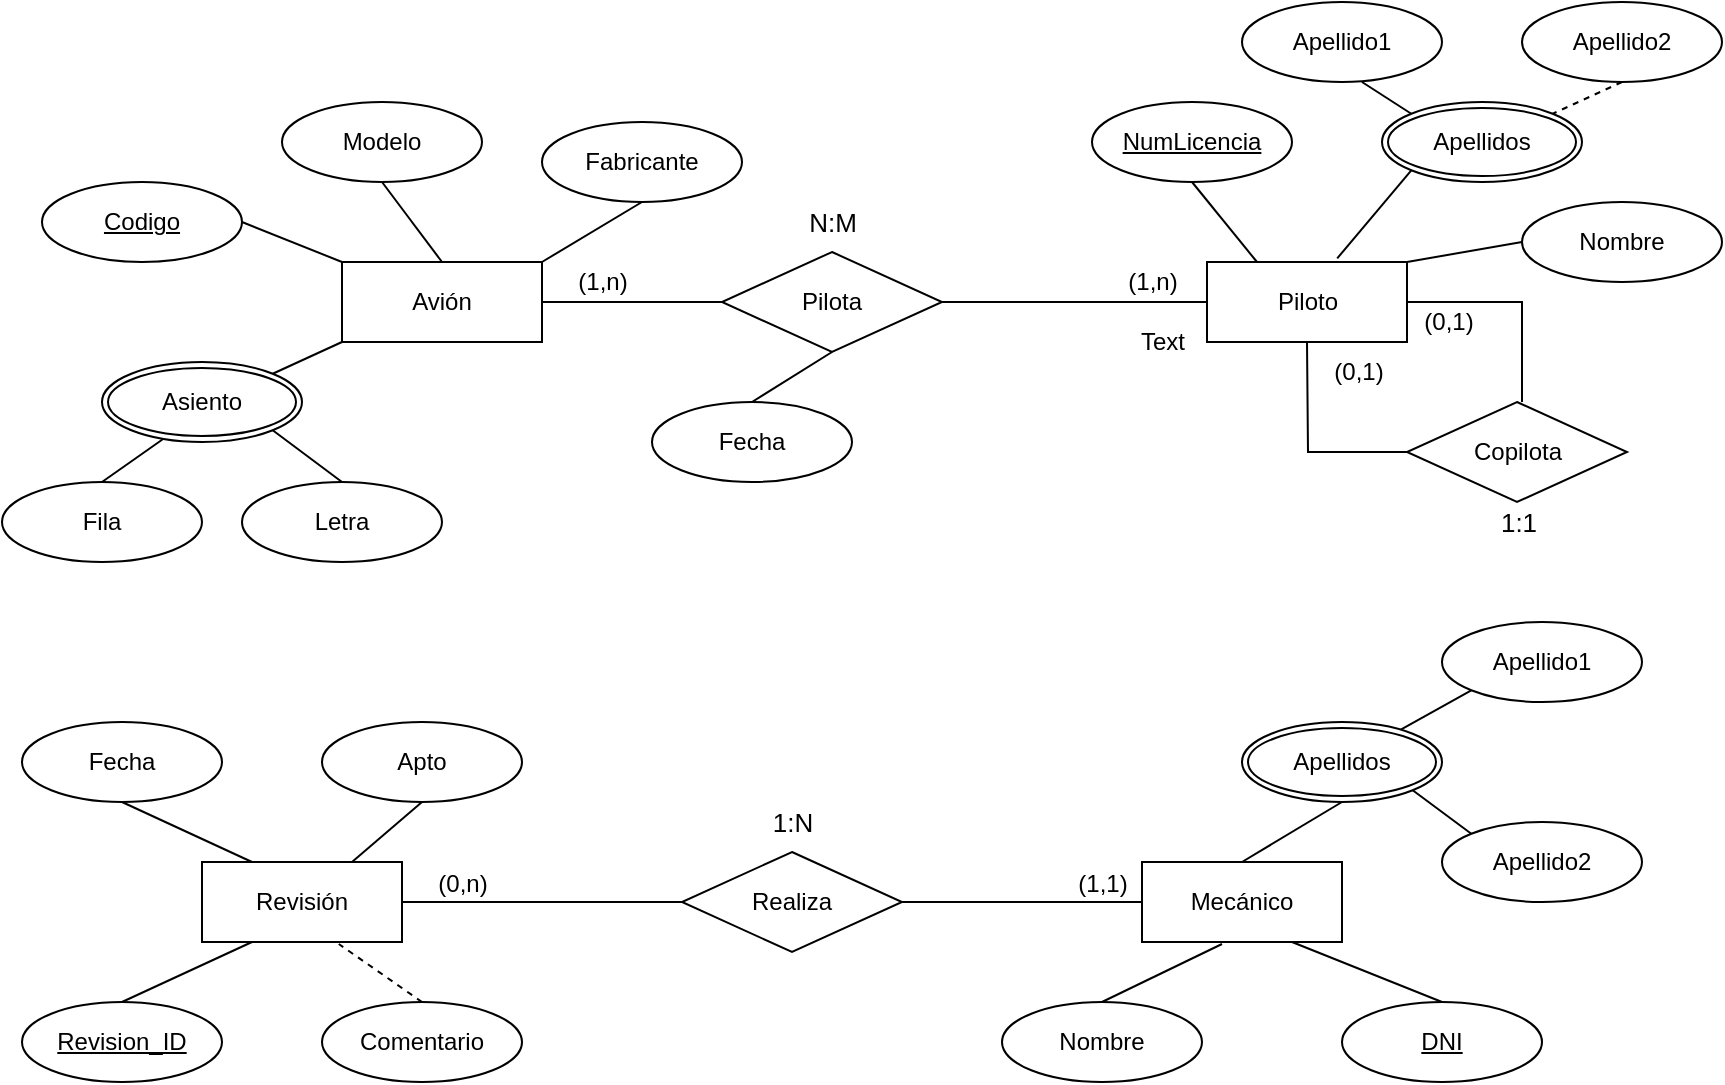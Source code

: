 <mxfile version="20.5.1" type="device"><diagram id="R2lEEEUBdFMjLlhIrx00" name="Page-1"><mxGraphModel dx="1038" dy="547" grid="1" gridSize="10" guides="1" tooltips="1" connect="1" arrows="1" fold="1" page="1" pageScale="1" pageWidth="850" pageHeight="1100" math="0" shadow="0" extFonts="Permanent Marker^https://fonts.googleapis.com/css?family=Permanent+Marker"><root><mxCell id="0"/><mxCell id="1" parent="0"/><mxCell id="5ILK9TeHDwPBF5V9DOOk-54" style="edgeStyle=none;rounded=0;orthogonalLoop=1;jettySize=auto;html=1;exitX=1;exitY=0.5;exitDx=0;exitDy=0;entryX=0;entryY=0.5;entryDx=0;entryDy=0;endArrow=none;endFill=0;" edge="1" parent="1" source="5ILK9TeHDwPBF5V9DOOk-1" target="5ILK9TeHDwPBF5V9DOOk-51"><mxGeometry relative="1" as="geometry"/></mxCell><mxCell id="5ILK9TeHDwPBF5V9DOOk-1" value="Avión" style="whiteSpace=wrap;html=1;align=center;" vertex="1" parent="1"><mxGeometry x="170" y="140" width="100" height="40" as="geometry"/></mxCell><mxCell id="5ILK9TeHDwPBF5V9DOOk-2" value="Piloto" style="whiteSpace=wrap;html=1;align=center;" vertex="1" parent="1"><mxGeometry x="602.5" y="140" width="100" height="40" as="geometry"/></mxCell><mxCell id="5ILK9TeHDwPBF5V9DOOk-52" style="edgeStyle=none;rounded=0;orthogonalLoop=1;jettySize=auto;html=1;exitX=1;exitY=0.5;exitDx=0;exitDy=0;entryX=0;entryY=0.5;entryDx=0;entryDy=0;endArrow=none;endFill=0;" edge="1" parent="1" source="5ILK9TeHDwPBF5V9DOOk-3" target="5ILK9TeHDwPBF5V9DOOk-49"><mxGeometry relative="1" as="geometry"/></mxCell><mxCell id="5ILK9TeHDwPBF5V9DOOk-3" value="Revisión" style="whiteSpace=wrap;html=1;align=center;" vertex="1" parent="1"><mxGeometry x="100" y="440" width="100" height="40" as="geometry"/></mxCell><mxCell id="5ILK9TeHDwPBF5V9DOOk-4" value="Mecánico" style="whiteSpace=wrap;html=1;align=center;" vertex="1" parent="1"><mxGeometry x="570" y="440" width="100" height="40" as="geometry"/></mxCell><mxCell id="5ILK9TeHDwPBF5V9DOOk-30" style="edgeStyle=none;rounded=0;orthogonalLoop=1;jettySize=auto;html=1;exitX=1;exitY=0.5;exitDx=0;exitDy=0;entryX=0;entryY=0;entryDx=0;entryDy=0;endArrow=none;endFill=0;" edge="1" parent="1" source="5ILK9TeHDwPBF5V9DOOk-5" target="5ILK9TeHDwPBF5V9DOOk-1"><mxGeometry relative="1" as="geometry"/></mxCell><mxCell id="5ILK9TeHDwPBF5V9DOOk-5" value="Codigo" style="ellipse;whiteSpace=wrap;html=1;align=center;fontStyle=4;" vertex="1" parent="1"><mxGeometry x="20" y="100" width="100" height="40" as="geometry"/></mxCell><mxCell id="5ILK9TeHDwPBF5V9DOOk-33" style="edgeStyle=none;rounded=0;orthogonalLoop=1;jettySize=auto;html=1;exitX=0.5;exitY=1;exitDx=0;exitDy=0;entryX=0.25;entryY=0;entryDx=0;entryDy=0;endArrow=none;endFill=0;" edge="1" parent="1" source="5ILK9TeHDwPBF5V9DOOk-6" target="5ILK9TeHDwPBF5V9DOOk-2"><mxGeometry relative="1" as="geometry"/></mxCell><mxCell id="5ILK9TeHDwPBF5V9DOOk-6" value="NumLicencia" style="ellipse;whiteSpace=wrap;html=1;align=center;fontStyle=4;" vertex="1" parent="1"><mxGeometry x="545" y="60" width="100" height="40" as="geometry"/></mxCell><mxCell id="5ILK9TeHDwPBF5V9DOOk-43" style="edgeStyle=none;rounded=0;orthogonalLoop=1;jettySize=auto;html=1;exitX=0.5;exitY=0;exitDx=0;exitDy=0;entryX=0.75;entryY=1;entryDx=0;entryDy=0;endArrow=none;endFill=0;" edge="1" parent="1" source="5ILK9TeHDwPBF5V9DOOk-7" target="5ILK9TeHDwPBF5V9DOOk-4"><mxGeometry relative="1" as="geometry"/></mxCell><mxCell id="5ILK9TeHDwPBF5V9DOOk-7" value="DNI" style="ellipse;whiteSpace=wrap;html=1;align=center;fontStyle=4;" vertex="1" parent="1"><mxGeometry x="670" y="510" width="100" height="40" as="geometry"/></mxCell><mxCell id="5ILK9TeHDwPBF5V9DOOk-39" style="edgeStyle=none;rounded=0;orthogonalLoop=1;jettySize=auto;html=1;exitX=0.5;exitY=0;exitDx=0;exitDy=0;entryX=0.25;entryY=1;entryDx=0;entryDy=0;endArrow=none;endFill=0;" edge="1" parent="1" source="5ILK9TeHDwPBF5V9DOOk-8" target="5ILK9TeHDwPBF5V9DOOk-3"><mxGeometry relative="1" as="geometry"/></mxCell><mxCell id="5ILK9TeHDwPBF5V9DOOk-8" value="Revision_ID" style="ellipse;whiteSpace=wrap;html=1;align=center;fontStyle=4;" vertex="1" parent="1"><mxGeometry x="10" y="510" width="100" height="40" as="geometry"/></mxCell><mxCell id="5ILK9TeHDwPBF5V9DOOk-31" style="edgeStyle=none;rounded=0;orthogonalLoop=1;jettySize=auto;html=1;exitX=0.5;exitY=1;exitDx=0;exitDy=0;entryX=0.5;entryY=0;entryDx=0;entryDy=0;endArrow=none;endFill=0;" edge="1" parent="1" source="5ILK9TeHDwPBF5V9DOOk-11" target="5ILK9TeHDwPBF5V9DOOk-1"><mxGeometry relative="1" as="geometry"/></mxCell><mxCell id="5ILK9TeHDwPBF5V9DOOk-11" value="Modelo" style="ellipse;whiteSpace=wrap;html=1;align=center;" vertex="1" parent="1"><mxGeometry x="140" y="60" width="100" height="40" as="geometry"/></mxCell><mxCell id="5ILK9TeHDwPBF5V9DOOk-32" style="edgeStyle=none;rounded=0;orthogonalLoop=1;jettySize=auto;html=1;exitX=0.5;exitY=1;exitDx=0;exitDy=0;entryX=1;entryY=0;entryDx=0;entryDy=0;endArrow=none;endFill=0;" edge="1" parent="1" source="5ILK9TeHDwPBF5V9DOOk-12" target="5ILK9TeHDwPBF5V9DOOk-1"><mxGeometry relative="1" as="geometry"/></mxCell><mxCell id="5ILK9TeHDwPBF5V9DOOk-12" value="Fabricante" style="ellipse;whiteSpace=wrap;html=1;align=center;" vertex="1" parent="1"><mxGeometry x="270" y="70" width="100" height="40" as="geometry"/></mxCell><mxCell id="5ILK9TeHDwPBF5V9DOOk-28" style="edgeStyle=none;rounded=0;orthogonalLoop=1;jettySize=auto;html=1;exitX=1;exitY=1;exitDx=0;exitDy=0;entryX=0.5;entryY=0;entryDx=0;entryDy=0;endArrow=none;endFill=0;" edge="1" parent="1" source="5ILK9TeHDwPBF5V9DOOk-13" target="5ILK9TeHDwPBF5V9DOOk-15"><mxGeometry relative="1" as="geometry"/></mxCell><mxCell id="5ILK9TeHDwPBF5V9DOOk-29" style="edgeStyle=none;rounded=0;orthogonalLoop=1;jettySize=auto;html=1;exitX=1;exitY=0;exitDx=0;exitDy=0;entryX=0;entryY=0.5;entryDx=0;entryDy=0;endArrow=none;endFill=0;" edge="1" parent="1" source="5ILK9TeHDwPBF5V9DOOk-13"><mxGeometry relative="1" as="geometry"><mxPoint x="170" y="180" as="targetPoint"/></mxGeometry></mxCell><mxCell id="5ILK9TeHDwPBF5V9DOOk-13" value="Asiento" style="ellipse;shape=doubleEllipse;margin=3;whiteSpace=wrap;html=1;align=center;" vertex="1" parent="1"><mxGeometry x="50" y="190" width="100" height="40" as="geometry"/></mxCell><mxCell id="5ILK9TeHDwPBF5V9DOOk-27" style="rounded=0;orthogonalLoop=1;jettySize=auto;html=1;exitX=0.5;exitY=0;exitDx=0;exitDy=0;entryX=0.304;entryY=0.965;entryDx=0;entryDy=0;endArrow=none;endFill=0;entryPerimeter=0;" edge="1" parent="1" source="5ILK9TeHDwPBF5V9DOOk-14" target="5ILK9TeHDwPBF5V9DOOk-13"><mxGeometry relative="1" as="geometry"/></mxCell><mxCell id="5ILK9TeHDwPBF5V9DOOk-14" value="Fila" style="ellipse;whiteSpace=wrap;html=1;align=center;" vertex="1" parent="1"><mxGeometry y="250" width="100" height="40" as="geometry"/></mxCell><mxCell id="5ILK9TeHDwPBF5V9DOOk-15" value="Letra" style="ellipse;whiteSpace=wrap;html=1;align=center;" vertex="1" parent="1"><mxGeometry x="120" y="250" width="100" height="40" as="geometry"/></mxCell><mxCell id="5ILK9TeHDwPBF5V9DOOk-34" style="edgeStyle=none;rounded=0;orthogonalLoop=1;jettySize=auto;html=1;exitX=0;exitY=1;exitDx=0;exitDy=0;entryX=0.651;entryY=-0.045;entryDx=0;entryDy=0;endArrow=none;endFill=0;entryPerimeter=0;" edge="1" parent="1" source="5ILK9TeHDwPBF5V9DOOk-16" target="5ILK9TeHDwPBF5V9DOOk-2"><mxGeometry relative="1" as="geometry"/></mxCell><mxCell id="5ILK9TeHDwPBF5V9DOOk-16" value="Apellidos" style="ellipse;shape=doubleEllipse;margin=3;whiteSpace=wrap;html=1;align=center;" vertex="1" parent="1"><mxGeometry x="690" y="60" width="100" height="40" as="geometry"/></mxCell><mxCell id="5ILK9TeHDwPBF5V9DOOk-35" style="edgeStyle=none;rounded=0;orthogonalLoop=1;jettySize=auto;html=1;entryX=0;entryY=0;entryDx=0;entryDy=0;endArrow=none;endFill=0;" edge="1" parent="1" target="5ILK9TeHDwPBF5V9DOOk-16"><mxGeometry relative="1" as="geometry"><mxPoint x="680" y="50" as="sourcePoint"/></mxGeometry></mxCell><mxCell id="5ILK9TeHDwPBF5V9DOOk-17" value="Apellido1" style="ellipse;whiteSpace=wrap;html=1;align=center;" vertex="1" parent="1"><mxGeometry x="620" y="10" width="100" height="40" as="geometry"/></mxCell><mxCell id="5ILK9TeHDwPBF5V9DOOk-36" style="edgeStyle=none;rounded=0;orthogonalLoop=1;jettySize=auto;html=1;exitX=0.5;exitY=1;exitDx=0;exitDy=0;entryX=1;entryY=0;entryDx=0;entryDy=0;endArrow=none;endFill=0;dashed=1;" edge="1" parent="1" source="5ILK9TeHDwPBF5V9DOOk-18" target="5ILK9TeHDwPBF5V9DOOk-16"><mxGeometry relative="1" as="geometry"/></mxCell><mxCell id="5ILK9TeHDwPBF5V9DOOk-18" value="Apellido2" style="ellipse;whiteSpace=wrap;html=1;align=center;" vertex="1" parent="1"><mxGeometry x="760" y="10" width="100" height="40" as="geometry"/></mxCell><mxCell id="5ILK9TeHDwPBF5V9DOOk-37" style="edgeStyle=none;rounded=0;orthogonalLoop=1;jettySize=auto;html=1;exitX=0;exitY=0.5;exitDx=0;exitDy=0;entryX=1;entryY=0;entryDx=0;entryDy=0;endArrow=none;endFill=0;" edge="1" parent="1" source="5ILK9TeHDwPBF5V9DOOk-19" target="5ILK9TeHDwPBF5V9DOOk-2"><mxGeometry relative="1" as="geometry"/></mxCell><mxCell id="5ILK9TeHDwPBF5V9DOOk-19" value="Nombre" style="ellipse;whiteSpace=wrap;html=1;align=center;" vertex="1" parent="1"><mxGeometry x="760" y="110" width="100" height="40" as="geometry"/></mxCell><mxCell id="5ILK9TeHDwPBF5V9DOOk-40" style="edgeStyle=none;rounded=0;orthogonalLoop=1;jettySize=auto;html=1;exitX=0.5;exitY=1;exitDx=0;exitDy=0;entryX=0.25;entryY=0;entryDx=0;entryDy=0;endArrow=none;endFill=0;" edge="1" parent="1" source="5ILK9TeHDwPBF5V9DOOk-20" target="5ILK9TeHDwPBF5V9DOOk-3"><mxGeometry relative="1" as="geometry"/></mxCell><mxCell id="5ILK9TeHDwPBF5V9DOOk-20" value="Fecha" style="ellipse;whiteSpace=wrap;html=1;align=center;" vertex="1" parent="1"><mxGeometry x="10" y="370" width="100" height="40" as="geometry"/></mxCell><mxCell id="5ILK9TeHDwPBF5V9DOOk-41" style="edgeStyle=none;rounded=0;orthogonalLoop=1;jettySize=auto;html=1;exitX=0.5;exitY=1;exitDx=0;exitDy=0;entryX=0.75;entryY=0;entryDx=0;entryDy=0;endArrow=none;endFill=0;" edge="1" parent="1" source="5ILK9TeHDwPBF5V9DOOk-21" target="5ILK9TeHDwPBF5V9DOOk-3"><mxGeometry relative="1" as="geometry"/></mxCell><mxCell id="5ILK9TeHDwPBF5V9DOOk-21" value="Apto" style="ellipse;whiteSpace=wrap;html=1;align=center;" vertex="1" parent="1"><mxGeometry x="160" y="370" width="100" height="40" as="geometry"/></mxCell><mxCell id="5ILK9TeHDwPBF5V9DOOk-38" style="edgeStyle=none;rounded=0;orthogonalLoop=1;jettySize=auto;html=1;exitX=0.5;exitY=0;exitDx=0;exitDy=0;entryX=0.684;entryY=1.025;entryDx=0;entryDy=0;dashed=1;endArrow=none;endFill=0;entryPerimeter=0;" edge="1" parent="1" source="5ILK9TeHDwPBF5V9DOOk-22" target="5ILK9TeHDwPBF5V9DOOk-3"><mxGeometry relative="1" as="geometry"/></mxCell><mxCell id="5ILK9TeHDwPBF5V9DOOk-22" value="Comentario" style="ellipse;whiteSpace=wrap;html=1;align=center;" vertex="1" parent="1"><mxGeometry x="160" y="510" width="100" height="40" as="geometry"/></mxCell><mxCell id="5ILK9TeHDwPBF5V9DOOk-44" style="edgeStyle=none;rounded=0;orthogonalLoop=1;jettySize=auto;html=1;exitX=0.5;exitY=1;exitDx=0;exitDy=0;entryX=0.5;entryY=0;entryDx=0;entryDy=0;endArrow=none;endFill=0;" edge="1" parent="1" source="5ILK9TeHDwPBF5V9DOOk-23" target="5ILK9TeHDwPBF5V9DOOk-4"><mxGeometry relative="1" as="geometry"/></mxCell><mxCell id="5ILK9TeHDwPBF5V9DOOk-45" style="edgeStyle=none;rounded=0;orthogonalLoop=1;jettySize=auto;html=1;entryX=0;entryY=1;entryDx=0;entryDy=0;endArrow=none;endFill=0;" edge="1" parent="1" source="5ILK9TeHDwPBF5V9DOOk-23" target="5ILK9TeHDwPBF5V9DOOk-24"><mxGeometry relative="1" as="geometry"/></mxCell><mxCell id="5ILK9TeHDwPBF5V9DOOk-23" value="Apellidos" style="ellipse;shape=doubleEllipse;margin=3;whiteSpace=wrap;html=1;align=center;" vertex="1" parent="1"><mxGeometry x="620" y="370" width="100" height="40" as="geometry"/></mxCell><mxCell id="5ILK9TeHDwPBF5V9DOOk-24" value="Apellido1" style="ellipse;whiteSpace=wrap;html=1;align=center;" vertex="1" parent="1"><mxGeometry x="720" y="320" width="100" height="40" as="geometry"/></mxCell><mxCell id="5ILK9TeHDwPBF5V9DOOk-48" style="edgeStyle=none;rounded=0;orthogonalLoop=1;jettySize=auto;html=1;exitX=0;exitY=0;exitDx=0;exitDy=0;entryX=1;entryY=1;entryDx=0;entryDy=0;endArrow=none;endFill=0;" edge="1" parent="1" source="5ILK9TeHDwPBF5V9DOOk-25" target="5ILK9TeHDwPBF5V9DOOk-23"><mxGeometry relative="1" as="geometry"/></mxCell><mxCell id="5ILK9TeHDwPBF5V9DOOk-25" value="Apellido2" style="ellipse;whiteSpace=wrap;html=1;align=center;" vertex="1" parent="1"><mxGeometry x="720" y="420" width="100" height="40" as="geometry"/></mxCell><mxCell id="5ILK9TeHDwPBF5V9DOOk-42" style="edgeStyle=none;rounded=0;orthogonalLoop=1;jettySize=auto;html=1;exitX=0.5;exitY=0;exitDx=0;exitDy=0;entryX=0.4;entryY=1.025;entryDx=0;entryDy=0;entryPerimeter=0;endArrow=none;endFill=0;" edge="1" parent="1" source="5ILK9TeHDwPBF5V9DOOk-26" target="5ILK9TeHDwPBF5V9DOOk-4"><mxGeometry relative="1" as="geometry"/></mxCell><mxCell id="5ILK9TeHDwPBF5V9DOOk-26" value="Nombre" style="ellipse;whiteSpace=wrap;html=1;align=center;" vertex="1" parent="1"><mxGeometry x="500" y="510" width="100" height="40" as="geometry"/></mxCell><mxCell id="5ILK9TeHDwPBF5V9DOOk-53" style="edgeStyle=none;rounded=0;orthogonalLoop=1;jettySize=auto;html=1;exitX=1;exitY=0.5;exitDx=0;exitDy=0;entryX=0;entryY=0.5;entryDx=0;entryDy=0;endArrow=none;endFill=0;" edge="1" parent="1" source="5ILK9TeHDwPBF5V9DOOk-49" target="5ILK9TeHDwPBF5V9DOOk-4"><mxGeometry relative="1" as="geometry"/></mxCell><mxCell id="5ILK9TeHDwPBF5V9DOOk-49" value="Realiza" style="shape=rhombus;perimeter=rhombusPerimeter;whiteSpace=wrap;html=1;align=center;" vertex="1" parent="1"><mxGeometry x="340" y="435" width="110" height="50" as="geometry"/></mxCell><mxCell id="5ILK9TeHDwPBF5V9DOOk-67" style="edgeStyle=none;rounded=0;orthogonalLoop=1;jettySize=auto;html=1;entryX=1;entryY=0.5;entryDx=0;entryDy=0;endArrow=none;endFill=0;" edge="1" parent="1" target="5ILK9TeHDwPBF5V9DOOk-2"><mxGeometry relative="1" as="geometry"><mxPoint x="760" y="210" as="sourcePoint"/><Array as="points"><mxPoint x="760" y="160"/></Array></mxGeometry></mxCell><mxCell id="5ILK9TeHDwPBF5V9DOOk-69" style="edgeStyle=none;rounded=0;orthogonalLoop=1;jettySize=auto;html=1;exitX=0;exitY=0.5;exitDx=0;exitDy=0;entryX=0.5;entryY=1;entryDx=0;entryDy=0;endArrow=none;endFill=0;" edge="1" parent="1" source="5ILK9TeHDwPBF5V9DOOk-50" target="5ILK9TeHDwPBF5V9DOOk-2"><mxGeometry relative="1" as="geometry"><Array as="points"><mxPoint x="653" y="235"/></Array></mxGeometry></mxCell><mxCell id="5ILK9TeHDwPBF5V9DOOk-50" value="Copilota" style="shape=rhombus;perimeter=rhombusPerimeter;whiteSpace=wrap;html=1;align=center;" vertex="1" parent="1"><mxGeometry x="702.5" y="210" width="110" height="50" as="geometry"/></mxCell><mxCell id="5ILK9TeHDwPBF5V9DOOk-55" style="edgeStyle=none;rounded=0;orthogonalLoop=1;jettySize=auto;html=1;exitX=1;exitY=0.5;exitDx=0;exitDy=0;entryX=0;entryY=0.5;entryDx=0;entryDy=0;endArrow=none;endFill=0;" edge="1" parent="1" source="5ILK9TeHDwPBF5V9DOOk-51" target="5ILK9TeHDwPBF5V9DOOk-2"><mxGeometry relative="1" as="geometry"/></mxCell><mxCell id="5ILK9TeHDwPBF5V9DOOk-51" value="Pilota" style="shape=rhombus;perimeter=rhombusPerimeter;whiteSpace=wrap;html=1;align=center;" vertex="1" parent="1"><mxGeometry x="360" y="135" width="110" height="50" as="geometry"/></mxCell><mxCell id="5ILK9TeHDwPBF5V9DOOk-61" value="(1,n)" style="text;html=1;align=center;verticalAlign=middle;resizable=0;points=[];autosize=1;strokeColor=none;fillColor=none;" vertex="1" parent="1"><mxGeometry x="275" y="135" width="50" height="30" as="geometry"/></mxCell><mxCell id="5ILK9TeHDwPBF5V9DOOk-62" value="(1,n)" style="text;html=1;align=center;verticalAlign=middle;resizable=0;points=[];autosize=1;strokeColor=none;fillColor=none;" vertex="1" parent="1"><mxGeometry x="550" y="135" width="50" height="30" as="geometry"/></mxCell><mxCell id="5ILK9TeHDwPBF5V9DOOk-64" style="rounded=0;orthogonalLoop=1;jettySize=auto;html=1;exitX=0.5;exitY=0;exitDx=0;exitDy=0;entryX=0.5;entryY=1;entryDx=0;entryDy=0;endArrow=none;endFill=0;" edge="1" parent="1" source="5ILK9TeHDwPBF5V9DOOk-63" target="5ILK9TeHDwPBF5V9DOOk-51"><mxGeometry relative="1" as="geometry"/></mxCell><mxCell id="5ILK9TeHDwPBF5V9DOOk-63" value="Fecha" style="ellipse;whiteSpace=wrap;html=1;align=center;" vertex="1" parent="1"><mxGeometry x="325" y="210" width="100" height="40" as="geometry"/></mxCell><mxCell id="5ILK9TeHDwPBF5V9DOOk-65" value="Text" style="text;html=1;align=center;verticalAlign=middle;resizable=0;points=[];autosize=1;strokeColor=none;fillColor=none;" vertex="1" parent="1"><mxGeometry x="560" y="170" width="40" height="20" as="geometry"/></mxCell><mxCell id="5ILK9TeHDwPBF5V9DOOk-70" value="&lt;font style=&quot;font-size: 13px;&quot;&gt;N:M&lt;/font&gt;" style="text;html=1;align=center;verticalAlign=middle;resizable=0;points=[];autosize=1;strokeColor=none;fillColor=none;" vertex="1" parent="1"><mxGeometry x="390" y="105" width="50" height="30" as="geometry"/></mxCell><mxCell id="5ILK9TeHDwPBF5V9DOOk-71" value="(0,1)" style="text;html=1;align=center;verticalAlign=middle;resizable=0;points=[];autosize=1;strokeColor=none;fillColor=none;" vertex="1" parent="1"><mxGeometry x="697.5" y="155" width="50" height="30" as="geometry"/></mxCell><mxCell id="5ILK9TeHDwPBF5V9DOOk-72" value="(0,1)" style="text;html=1;align=center;verticalAlign=middle;resizable=0;points=[];autosize=1;strokeColor=none;fillColor=none;" vertex="1" parent="1"><mxGeometry x="652.5" y="180" width="50" height="30" as="geometry"/></mxCell><mxCell id="5ILK9TeHDwPBF5V9DOOk-73" value="&lt;font style=&quot;font-size: 13px;&quot;&gt;1:1&lt;/font&gt;" style="text;html=1;align=center;verticalAlign=middle;resizable=0;points=[];autosize=1;strokeColor=none;fillColor=none;" vertex="1" parent="1"><mxGeometry x="737.5" y="255" width="40" height="30" as="geometry"/></mxCell><mxCell id="5ILK9TeHDwPBF5V9DOOk-74" value="&lt;font style=&quot;font-size: 12px;&quot;&gt;(0,n)&lt;/font&gt;" style="text;html=1;align=center;verticalAlign=middle;resizable=0;points=[];autosize=1;strokeColor=none;fillColor=none;fontSize=13;" vertex="1" parent="1"><mxGeometry x="205" y="435" width="50" height="30" as="geometry"/></mxCell><mxCell id="5ILK9TeHDwPBF5V9DOOk-75" value="&lt;font style=&quot;font-size: 12px;&quot;&gt;(1,1)&lt;/font&gt;" style="text;html=1;align=center;verticalAlign=middle;resizable=0;points=[];autosize=1;strokeColor=none;fillColor=none;fontSize=13;" vertex="1" parent="1"><mxGeometry x="525" y="435" width="50" height="30" as="geometry"/></mxCell><mxCell id="5ILK9TeHDwPBF5V9DOOk-76" value="&lt;font style=&quot;font-size: 13px;&quot;&gt;1:N&lt;/font&gt;" style="text;html=1;align=center;verticalAlign=middle;resizable=0;points=[];autosize=1;strokeColor=none;fillColor=none;fontSize=12;" vertex="1" parent="1"><mxGeometry x="375" y="405" width="40" height="30" as="geometry"/></mxCell></root></mxGraphModel></diagram></mxfile>